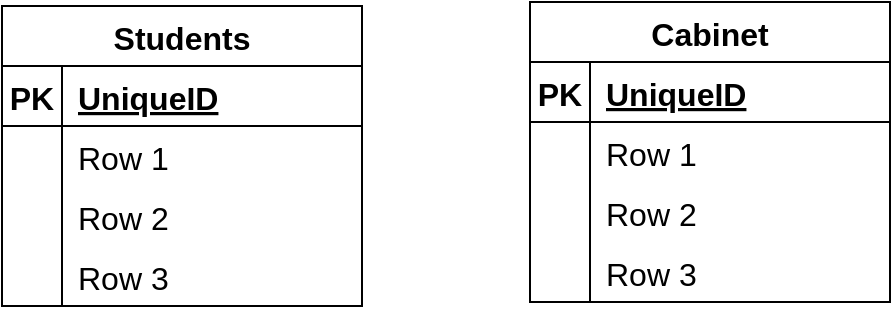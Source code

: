 <mxfile version="20.8.16" type="device"><diagram name="Страница 1" id="SIdzVVNqcK2y1Qo7ken3"><mxGraphModel dx="1818" dy="1270" grid="0" gridSize="10" guides="1" tooltips="1" connect="1" arrows="1" fold="1" page="0" pageScale="1" pageWidth="827" pageHeight="1169" math="0" shadow="0"><root><mxCell id="0"/><mxCell id="1" parent="0"/><mxCell id="aI7g65Q8ZS7_M0JVx6DZ-1" value="Students" style="shape=table;startSize=30;container=1;collapsible=1;childLayout=tableLayout;fixedRows=1;rowLines=0;fontStyle=1;align=center;resizeLast=1;fontSize=16;" vertex="1" parent="1"><mxGeometry x="-311" y="-257" width="180" height="150" as="geometry"/></mxCell><mxCell id="aI7g65Q8ZS7_M0JVx6DZ-2" value="" style="shape=tableRow;horizontal=0;startSize=0;swimlaneHead=0;swimlaneBody=0;fillColor=none;collapsible=0;dropTarget=0;points=[[0,0.5],[1,0.5]];portConstraint=eastwest;top=0;left=0;right=0;bottom=1;fontSize=16;" vertex="1" parent="aI7g65Q8ZS7_M0JVx6DZ-1"><mxGeometry y="30" width="180" height="30" as="geometry"/></mxCell><mxCell id="aI7g65Q8ZS7_M0JVx6DZ-3" value="PK" style="shape=partialRectangle;connectable=0;fillColor=none;top=0;left=0;bottom=0;right=0;fontStyle=1;overflow=hidden;fontSize=16;" vertex="1" parent="aI7g65Q8ZS7_M0JVx6DZ-2"><mxGeometry width="30" height="30" as="geometry"><mxRectangle width="30" height="30" as="alternateBounds"/></mxGeometry></mxCell><mxCell id="aI7g65Q8ZS7_M0JVx6DZ-4" value="UniqueID" style="shape=partialRectangle;connectable=0;fillColor=none;top=0;left=0;bottom=0;right=0;align=left;spacingLeft=6;fontStyle=5;overflow=hidden;fontSize=16;" vertex="1" parent="aI7g65Q8ZS7_M0JVx6DZ-2"><mxGeometry x="30" width="150" height="30" as="geometry"><mxRectangle width="150" height="30" as="alternateBounds"/></mxGeometry></mxCell><mxCell id="aI7g65Q8ZS7_M0JVx6DZ-5" value="" style="shape=tableRow;horizontal=0;startSize=0;swimlaneHead=0;swimlaneBody=0;fillColor=none;collapsible=0;dropTarget=0;points=[[0,0.5],[1,0.5]];portConstraint=eastwest;top=0;left=0;right=0;bottom=0;fontSize=16;" vertex="1" parent="aI7g65Q8ZS7_M0JVx6DZ-1"><mxGeometry y="60" width="180" height="30" as="geometry"/></mxCell><mxCell id="aI7g65Q8ZS7_M0JVx6DZ-6" value="" style="shape=partialRectangle;connectable=0;fillColor=none;top=0;left=0;bottom=0;right=0;editable=1;overflow=hidden;fontSize=16;" vertex="1" parent="aI7g65Q8ZS7_M0JVx6DZ-5"><mxGeometry width="30" height="30" as="geometry"><mxRectangle width="30" height="30" as="alternateBounds"/></mxGeometry></mxCell><mxCell id="aI7g65Q8ZS7_M0JVx6DZ-7" value="Row 1" style="shape=partialRectangle;connectable=0;fillColor=none;top=0;left=0;bottom=0;right=0;align=left;spacingLeft=6;overflow=hidden;fontSize=16;" vertex="1" parent="aI7g65Q8ZS7_M0JVx6DZ-5"><mxGeometry x="30" width="150" height="30" as="geometry"><mxRectangle width="150" height="30" as="alternateBounds"/></mxGeometry></mxCell><mxCell id="aI7g65Q8ZS7_M0JVx6DZ-8" value="" style="shape=tableRow;horizontal=0;startSize=0;swimlaneHead=0;swimlaneBody=0;fillColor=none;collapsible=0;dropTarget=0;points=[[0,0.5],[1,0.5]];portConstraint=eastwest;top=0;left=0;right=0;bottom=0;fontSize=16;" vertex="1" parent="aI7g65Q8ZS7_M0JVx6DZ-1"><mxGeometry y="90" width="180" height="30" as="geometry"/></mxCell><mxCell id="aI7g65Q8ZS7_M0JVx6DZ-9" value="" style="shape=partialRectangle;connectable=0;fillColor=none;top=0;left=0;bottom=0;right=0;editable=1;overflow=hidden;fontSize=16;" vertex="1" parent="aI7g65Q8ZS7_M0JVx6DZ-8"><mxGeometry width="30" height="30" as="geometry"><mxRectangle width="30" height="30" as="alternateBounds"/></mxGeometry></mxCell><mxCell id="aI7g65Q8ZS7_M0JVx6DZ-10" value="Row 2" style="shape=partialRectangle;connectable=0;fillColor=none;top=0;left=0;bottom=0;right=0;align=left;spacingLeft=6;overflow=hidden;fontSize=16;" vertex="1" parent="aI7g65Q8ZS7_M0JVx6DZ-8"><mxGeometry x="30" width="150" height="30" as="geometry"><mxRectangle width="150" height="30" as="alternateBounds"/></mxGeometry></mxCell><mxCell id="aI7g65Q8ZS7_M0JVx6DZ-11" value="" style="shape=tableRow;horizontal=0;startSize=0;swimlaneHead=0;swimlaneBody=0;fillColor=none;collapsible=0;dropTarget=0;points=[[0,0.5],[1,0.5]];portConstraint=eastwest;top=0;left=0;right=0;bottom=0;fontSize=16;" vertex="1" parent="aI7g65Q8ZS7_M0JVx6DZ-1"><mxGeometry y="120" width="180" height="30" as="geometry"/></mxCell><mxCell id="aI7g65Q8ZS7_M0JVx6DZ-12" value="" style="shape=partialRectangle;connectable=0;fillColor=none;top=0;left=0;bottom=0;right=0;editable=1;overflow=hidden;fontSize=16;" vertex="1" parent="aI7g65Q8ZS7_M0JVx6DZ-11"><mxGeometry width="30" height="30" as="geometry"><mxRectangle width="30" height="30" as="alternateBounds"/></mxGeometry></mxCell><mxCell id="aI7g65Q8ZS7_M0JVx6DZ-13" value="Row 3" style="shape=partialRectangle;connectable=0;fillColor=none;top=0;left=0;bottom=0;right=0;align=left;spacingLeft=6;overflow=hidden;fontSize=16;" vertex="1" parent="aI7g65Q8ZS7_M0JVx6DZ-11"><mxGeometry x="30" width="150" height="30" as="geometry"><mxRectangle width="150" height="30" as="alternateBounds"/></mxGeometry></mxCell><mxCell id="aI7g65Q8ZS7_M0JVx6DZ-14" value="Cabinet" style="shape=table;startSize=30;container=1;collapsible=1;childLayout=tableLayout;fixedRows=1;rowLines=0;fontStyle=1;align=center;resizeLast=1;fontSize=16;" vertex="1" parent="1"><mxGeometry x="-47" y="-259" width="180" height="150" as="geometry"/></mxCell><mxCell id="aI7g65Q8ZS7_M0JVx6DZ-15" value="" style="shape=tableRow;horizontal=0;startSize=0;swimlaneHead=0;swimlaneBody=0;fillColor=none;collapsible=0;dropTarget=0;points=[[0,0.5],[1,0.5]];portConstraint=eastwest;top=0;left=0;right=0;bottom=1;fontSize=16;" vertex="1" parent="aI7g65Q8ZS7_M0JVx6DZ-14"><mxGeometry y="30" width="180" height="30" as="geometry"/></mxCell><mxCell id="aI7g65Q8ZS7_M0JVx6DZ-16" value="PK" style="shape=partialRectangle;connectable=0;fillColor=none;top=0;left=0;bottom=0;right=0;fontStyle=1;overflow=hidden;fontSize=16;" vertex="1" parent="aI7g65Q8ZS7_M0JVx6DZ-15"><mxGeometry width="30" height="30" as="geometry"><mxRectangle width="30" height="30" as="alternateBounds"/></mxGeometry></mxCell><mxCell id="aI7g65Q8ZS7_M0JVx6DZ-17" value="UniqueID" style="shape=partialRectangle;connectable=0;fillColor=none;top=0;left=0;bottom=0;right=0;align=left;spacingLeft=6;fontStyle=5;overflow=hidden;fontSize=16;" vertex="1" parent="aI7g65Q8ZS7_M0JVx6DZ-15"><mxGeometry x="30" width="150" height="30" as="geometry"><mxRectangle width="150" height="30" as="alternateBounds"/></mxGeometry></mxCell><mxCell id="aI7g65Q8ZS7_M0JVx6DZ-18" value="" style="shape=tableRow;horizontal=0;startSize=0;swimlaneHead=0;swimlaneBody=0;fillColor=none;collapsible=0;dropTarget=0;points=[[0,0.5],[1,0.5]];portConstraint=eastwest;top=0;left=0;right=0;bottom=0;fontSize=16;" vertex="1" parent="aI7g65Q8ZS7_M0JVx6DZ-14"><mxGeometry y="60" width="180" height="30" as="geometry"/></mxCell><mxCell id="aI7g65Q8ZS7_M0JVx6DZ-19" value="" style="shape=partialRectangle;connectable=0;fillColor=none;top=0;left=0;bottom=0;right=0;editable=1;overflow=hidden;fontSize=16;" vertex="1" parent="aI7g65Q8ZS7_M0JVx6DZ-18"><mxGeometry width="30" height="30" as="geometry"><mxRectangle width="30" height="30" as="alternateBounds"/></mxGeometry></mxCell><mxCell id="aI7g65Q8ZS7_M0JVx6DZ-20" value="Row 1" style="shape=partialRectangle;connectable=0;fillColor=none;top=0;left=0;bottom=0;right=0;align=left;spacingLeft=6;overflow=hidden;fontSize=16;" vertex="1" parent="aI7g65Q8ZS7_M0JVx6DZ-18"><mxGeometry x="30" width="150" height="30" as="geometry"><mxRectangle width="150" height="30" as="alternateBounds"/></mxGeometry></mxCell><mxCell id="aI7g65Q8ZS7_M0JVx6DZ-21" value="" style="shape=tableRow;horizontal=0;startSize=0;swimlaneHead=0;swimlaneBody=0;fillColor=none;collapsible=0;dropTarget=0;points=[[0,0.5],[1,0.5]];portConstraint=eastwest;top=0;left=0;right=0;bottom=0;fontSize=16;" vertex="1" parent="aI7g65Q8ZS7_M0JVx6DZ-14"><mxGeometry y="90" width="180" height="30" as="geometry"/></mxCell><mxCell id="aI7g65Q8ZS7_M0JVx6DZ-22" value="" style="shape=partialRectangle;connectable=0;fillColor=none;top=0;left=0;bottom=0;right=0;editable=1;overflow=hidden;fontSize=16;" vertex="1" parent="aI7g65Q8ZS7_M0JVx6DZ-21"><mxGeometry width="30" height="30" as="geometry"><mxRectangle width="30" height="30" as="alternateBounds"/></mxGeometry></mxCell><mxCell id="aI7g65Q8ZS7_M0JVx6DZ-23" value="Row 2" style="shape=partialRectangle;connectable=0;fillColor=none;top=0;left=0;bottom=0;right=0;align=left;spacingLeft=6;overflow=hidden;fontSize=16;" vertex="1" parent="aI7g65Q8ZS7_M0JVx6DZ-21"><mxGeometry x="30" width="150" height="30" as="geometry"><mxRectangle width="150" height="30" as="alternateBounds"/></mxGeometry></mxCell><mxCell id="aI7g65Q8ZS7_M0JVx6DZ-24" value="" style="shape=tableRow;horizontal=0;startSize=0;swimlaneHead=0;swimlaneBody=0;fillColor=none;collapsible=0;dropTarget=0;points=[[0,0.5],[1,0.5]];portConstraint=eastwest;top=0;left=0;right=0;bottom=0;fontSize=16;" vertex="1" parent="aI7g65Q8ZS7_M0JVx6DZ-14"><mxGeometry y="120" width="180" height="30" as="geometry"/></mxCell><mxCell id="aI7g65Q8ZS7_M0JVx6DZ-25" value="" style="shape=partialRectangle;connectable=0;fillColor=none;top=0;left=0;bottom=0;right=0;editable=1;overflow=hidden;fontSize=16;" vertex="1" parent="aI7g65Q8ZS7_M0JVx6DZ-24"><mxGeometry width="30" height="30" as="geometry"><mxRectangle width="30" height="30" as="alternateBounds"/></mxGeometry></mxCell><mxCell id="aI7g65Q8ZS7_M0JVx6DZ-26" value="Row 3" style="shape=partialRectangle;connectable=0;fillColor=none;top=0;left=0;bottom=0;right=0;align=left;spacingLeft=6;overflow=hidden;fontSize=16;" vertex="1" parent="aI7g65Q8ZS7_M0JVx6DZ-24"><mxGeometry x="30" width="150" height="30" as="geometry"><mxRectangle width="150" height="30" as="alternateBounds"/></mxGeometry></mxCell></root></mxGraphModel></diagram></mxfile>